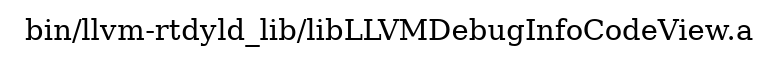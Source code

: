 digraph "bin/llvm-rtdyld_lib/libLLVMDebugInfoCodeView.a" {
	label="bin/llvm-rtdyld_lib/libLLVMDebugInfoCodeView.a";
	rankdir=LR;

}
